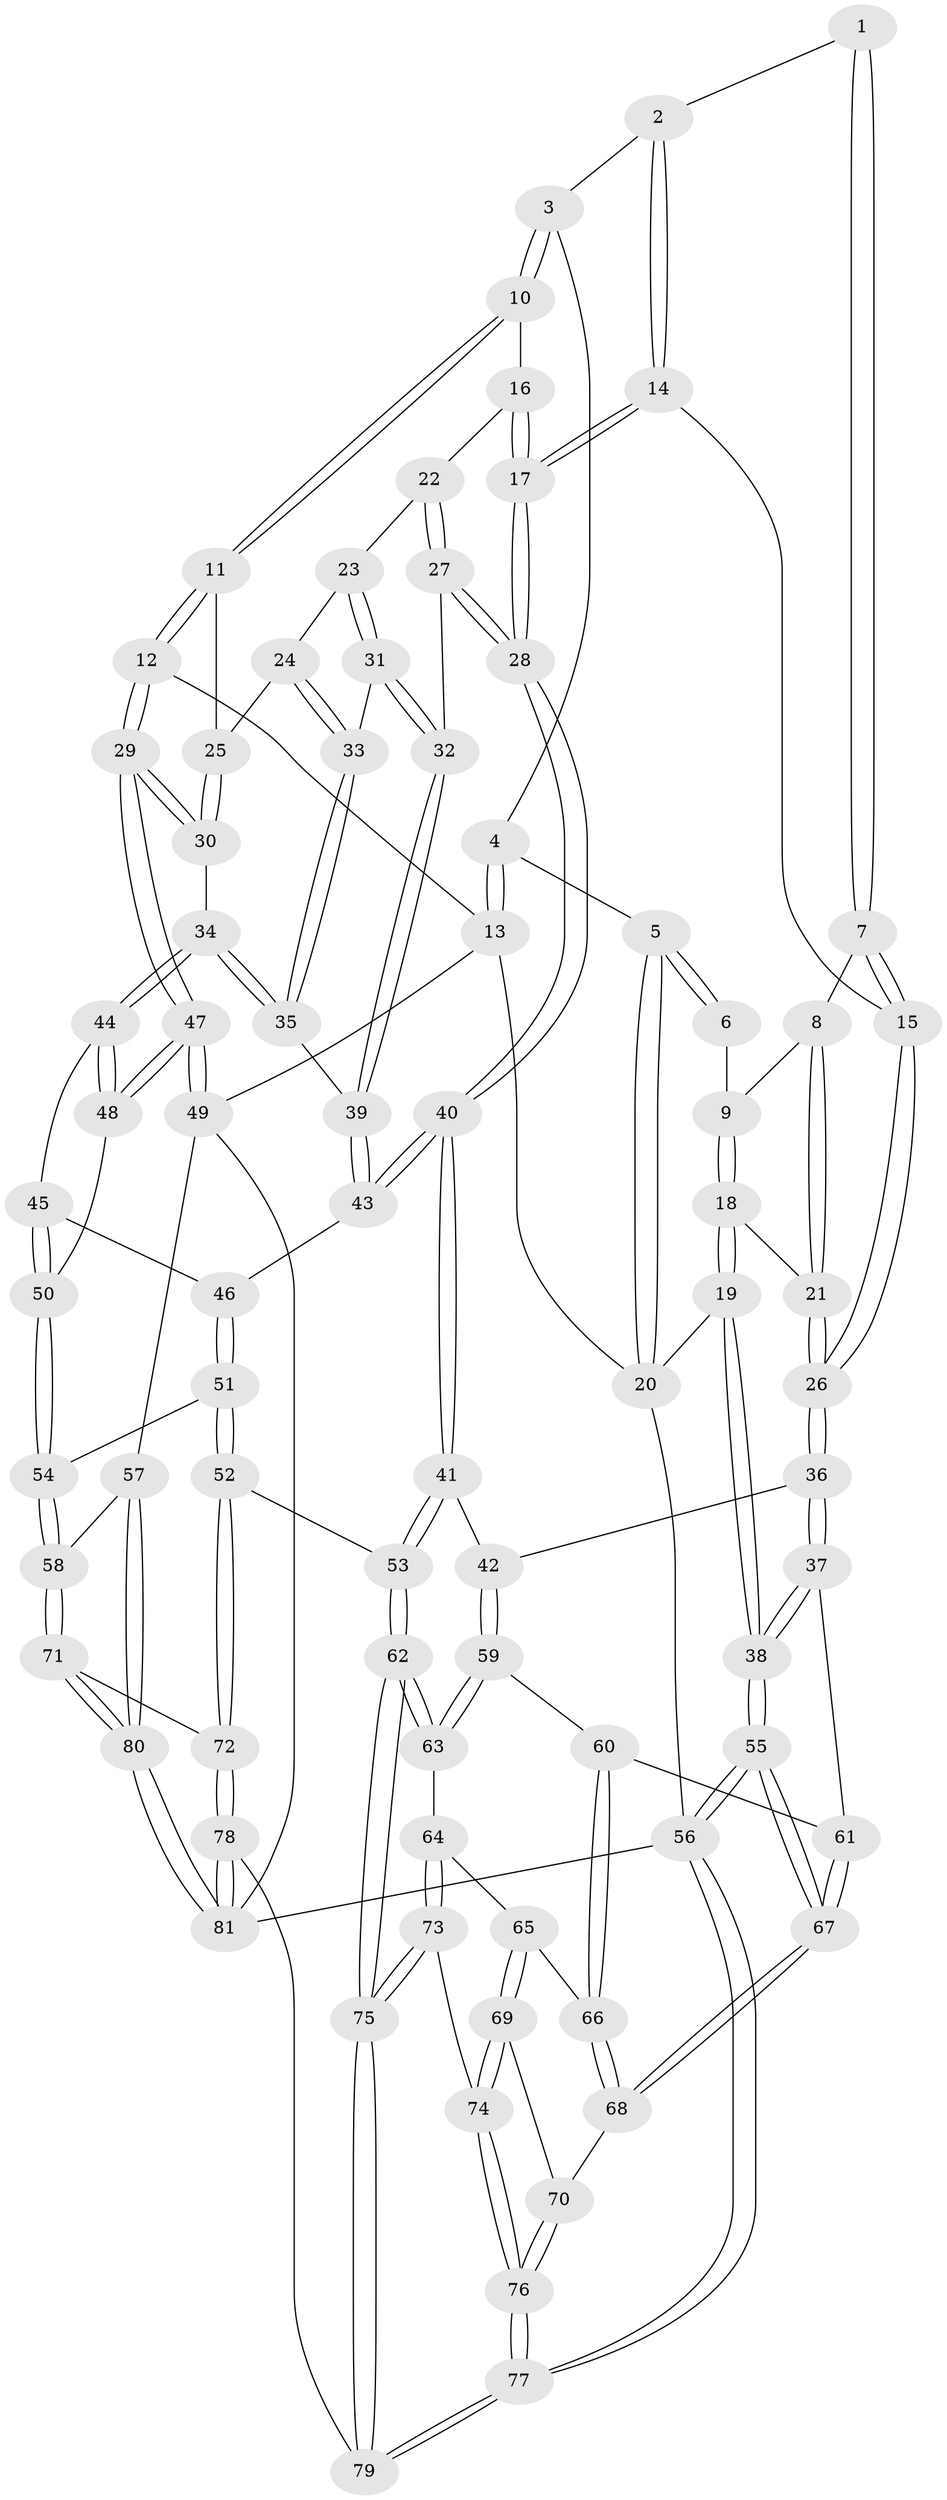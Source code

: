 // Generated by graph-tools (version 1.1) at 2025/03/03/09/25 03:03:23]
// undirected, 81 vertices, 199 edges
graph export_dot {
graph [start="1"]
  node [color=gray90,style=filled];
  1 [pos="+0.3102616189571277+0.015811136698650304"];
  2 [pos="+0.3772615938536085+0"];
  3 [pos="+0.4371052935052765+0"];
  4 [pos="+0.4370840681151095+0"];
  5 [pos="+0+0"];
  6 [pos="+0.17859760295311308+0.04988481086410774"];
  7 [pos="+0.24673360139787667+0.1424033228096647"];
  8 [pos="+0.2015300921805799+0.12463919108129949"];
  9 [pos="+0.1822835330138611+0.09966027160253124"];
  10 [pos="+0.5021210569286422+0"];
  11 [pos="+0.8138668187727437+0.06838714232400105"];
  12 [pos="+1+0"];
  13 [pos="+1+0"];
  14 [pos="+0.34749531100563563+0.21620481354470464"];
  15 [pos="+0.2911511282385168+0.21368944191462477"];
  16 [pos="+0.521910332128967+0.07629804497554371"];
  17 [pos="+0.4089112730669891+0.24718357363058643"];
  18 [pos="+0.004912300114922415+0.1348952543139448"];
  19 [pos="+0+0.04133192871410587"];
  20 [pos="+0+0"];
  21 [pos="+0.12585932559820717+0.20404734069027627"];
  22 [pos="+0.608006161796291+0.14694469642179836"];
  23 [pos="+0.6746374948469155+0.15675054901206292"];
  24 [pos="+0.7154374240970915+0.14704909644564643"];
  25 [pos="+0.7291867226767736+0.14000094885128053"];
  26 [pos="+0.18364477938993812+0.3079377161966829"];
  27 [pos="+0.5485239591207276+0.2743040031893084"];
  28 [pos="+0.4606127391780016+0.3444908567706487"];
  29 [pos="+1+0.36058513529990915"];
  30 [pos="+0.8207182378381199+0.3705460502233158"];
  31 [pos="+0.6538610569345382+0.2579163367260704"];
  32 [pos="+0.6428361419787687+0.2775266345225885"];
  33 [pos="+0.7206053735308267+0.27966237753510975"];
  34 [pos="+0.7993841739244721+0.37563548609287056"];
  35 [pos="+0.749393959815124+0.3512120055814886"];
  36 [pos="+0.1395727652122491+0.4445339588577505"];
  37 [pos="+0+0.48227001995163815"];
  38 [pos="+0+0.4829068495566944"];
  39 [pos="+0.6709865458494914+0.3433104327793074"];
  40 [pos="+0.46240079770158843+0.4033719839863837"];
  41 [pos="+0.3556292483856379+0.4982268119532845"];
  42 [pos="+0.27306626127947436+0.5059119072057136"];
  43 [pos="+0.5294272580080555+0.4263405063923131"];
  44 [pos="+0.7921594390149187+0.3854345205381988"];
  45 [pos="+0.5870297075716674+0.46687642715899635"];
  46 [pos="+0.5659857474844205+0.4590766410349337"];
  47 [pos="+1+0.6272134605740247"];
  48 [pos="+0.7320360620291917+0.5129707499926186"];
  49 [pos="+1+0.6311542544601917"];
  50 [pos="+0.7002845916896369+0.5415379858009023"];
  51 [pos="+0.5742610388618753+0.6909701851780264"];
  52 [pos="+0.5279675198681609+0.7365869884166942"];
  53 [pos="+0.4948325329856149+0.7326117960997081"];
  54 [pos="+0.7035294898116888+0.6307851025058476"];
  55 [pos="+0+0.9328494953713456"];
  56 [pos="+0+1"];
  57 [pos="+1+0.649897772797457"];
  58 [pos="+0.8748066017893932+0.7217339009403487"];
  59 [pos="+0.24768043907364906+0.6498117207114357"];
  60 [pos="+0.20129486036253466+0.6912961142838656"];
  61 [pos="+0.14132755271264055+0.7075519606527682"];
  62 [pos="+0.43903562534731577+0.7715990550665053"];
  63 [pos="+0.3217987697352308+0.7705406046077267"];
  64 [pos="+0.3120812040942957+0.779053336471331"];
  65 [pos="+0.22843174431049218+0.7810514081418196"];
  66 [pos="+0.20894768454177162+0.756380421175166"];
  67 [pos="+0.11011314869492533+0.7875998973933854"];
  68 [pos="+0.1217866875930694+0.7925828504952375"];
  69 [pos="+0.19276277229051025+0.8274076432066355"];
  70 [pos="+0.1425763970282954+0.8076516422510733"];
  71 [pos="+0.7834438026349516+0.8524269199502409"];
  72 [pos="+0.6032237805580851+0.8355947461272213"];
  73 [pos="+0.28136139059233295+0.8510758679646416"];
  74 [pos="+0.2195583003492861+0.8751673109755004"];
  75 [pos="+0.38339088129203513+0.9874953276796067"];
  76 [pos="+0.15689424454319112+1"];
  77 [pos="+0.08753592466448619+1"];
  78 [pos="+0.5187453326997749+1"];
  79 [pos="+0.3896927854308604+1"];
  80 [pos="+0.8482626537078803+1"];
  81 [pos="+0.8559699426400779+1"];
  1 -- 2;
  1 -- 7;
  1 -- 7;
  2 -- 3;
  2 -- 14;
  2 -- 14;
  3 -- 4;
  3 -- 10;
  3 -- 10;
  4 -- 5;
  4 -- 13;
  4 -- 13;
  5 -- 6;
  5 -- 6;
  5 -- 20;
  5 -- 20;
  6 -- 9;
  7 -- 8;
  7 -- 15;
  7 -- 15;
  8 -- 9;
  8 -- 21;
  8 -- 21;
  9 -- 18;
  9 -- 18;
  10 -- 11;
  10 -- 11;
  10 -- 16;
  11 -- 12;
  11 -- 12;
  11 -- 25;
  12 -- 13;
  12 -- 29;
  12 -- 29;
  13 -- 20;
  13 -- 49;
  14 -- 15;
  14 -- 17;
  14 -- 17;
  15 -- 26;
  15 -- 26;
  16 -- 17;
  16 -- 17;
  16 -- 22;
  17 -- 28;
  17 -- 28;
  18 -- 19;
  18 -- 19;
  18 -- 21;
  19 -- 20;
  19 -- 38;
  19 -- 38;
  20 -- 56;
  21 -- 26;
  21 -- 26;
  22 -- 23;
  22 -- 27;
  22 -- 27;
  23 -- 24;
  23 -- 31;
  23 -- 31;
  24 -- 25;
  24 -- 33;
  24 -- 33;
  25 -- 30;
  25 -- 30;
  26 -- 36;
  26 -- 36;
  27 -- 28;
  27 -- 28;
  27 -- 32;
  28 -- 40;
  28 -- 40;
  29 -- 30;
  29 -- 30;
  29 -- 47;
  29 -- 47;
  30 -- 34;
  31 -- 32;
  31 -- 32;
  31 -- 33;
  32 -- 39;
  32 -- 39;
  33 -- 35;
  33 -- 35;
  34 -- 35;
  34 -- 35;
  34 -- 44;
  34 -- 44;
  35 -- 39;
  36 -- 37;
  36 -- 37;
  36 -- 42;
  37 -- 38;
  37 -- 38;
  37 -- 61;
  38 -- 55;
  38 -- 55;
  39 -- 43;
  39 -- 43;
  40 -- 41;
  40 -- 41;
  40 -- 43;
  40 -- 43;
  41 -- 42;
  41 -- 53;
  41 -- 53;
  42 -- 59;
  42 -- 59;
  43 -- 46;
  44 -- 45;
  44 -- 48;
  44 -- 48;
  45 -- 46;
  45 -- 50;
  45 -- 50;
  46 -- 51;
  46 -- 51;
  47 -- 48;
  47 -- 48;
  47 -- 49;
  47 -- 49;
  48 -- 50;
  49 -- 57;
  49 -- 81;
  50 -- 54;
  50 -- 54;
  51 -- 52;
  51 -- 52;
  51 -- 54;
  52 -- 53;
  52 -- 72;
  52 -- 72;
  53 -- 62;
  53 -- 62;
  54 -- 58;
  54 -- 58;
  55 -- 56;
  55 -- 56;
  55 -- 67;
  55 -- 67;
  56 -- 77;
  56 -- 77;
  56 -- 81;
  57 -- 58;
  57 -- 80;
  57 -- 80;
  58 -- 71;
  58 -- 71;
  59 -- 60;
  59 -- 63;
  59 -- 63;
  60 -- 61;
  60 -- 66;
  60 -- 66;
  61 -- 67;
  61 -- 67;
  62 -- 63;
  62 -- 63;
  62 -- 75;
  62 -- 75;
  63 -- 64;
  64 -- 65;
  64 -- 73;
  64 -- 73;
  65 -- 66;
  65 -- 69;
  65 -- 69;
  66 -- 68;
  66 -- 68;
  67 -- 68;
  67 -- 68;
  68 -- 70;
  69 -- 70;
  69 -- 74;
  69 -- 74;
  70 -- 76;
  70 -- 76;
  71 -- 72;
  71 -- 80;
  71 -- 80;
  72 -- 78;
  72 -- 78;
  73 -- 74;
  73 -- 75;
  73 -- 75;
  74 -- 76;
  74 -- 76;
  75 -- 79;
  75 -- 79;
  76 -- 77;
  76 -- 77;
  77 -- 79;
  77 -- 79;
  78 -- 79;
  78 -- 81;
  78 -- 81;
  80 -- 81;
  80 -- 81;
}
